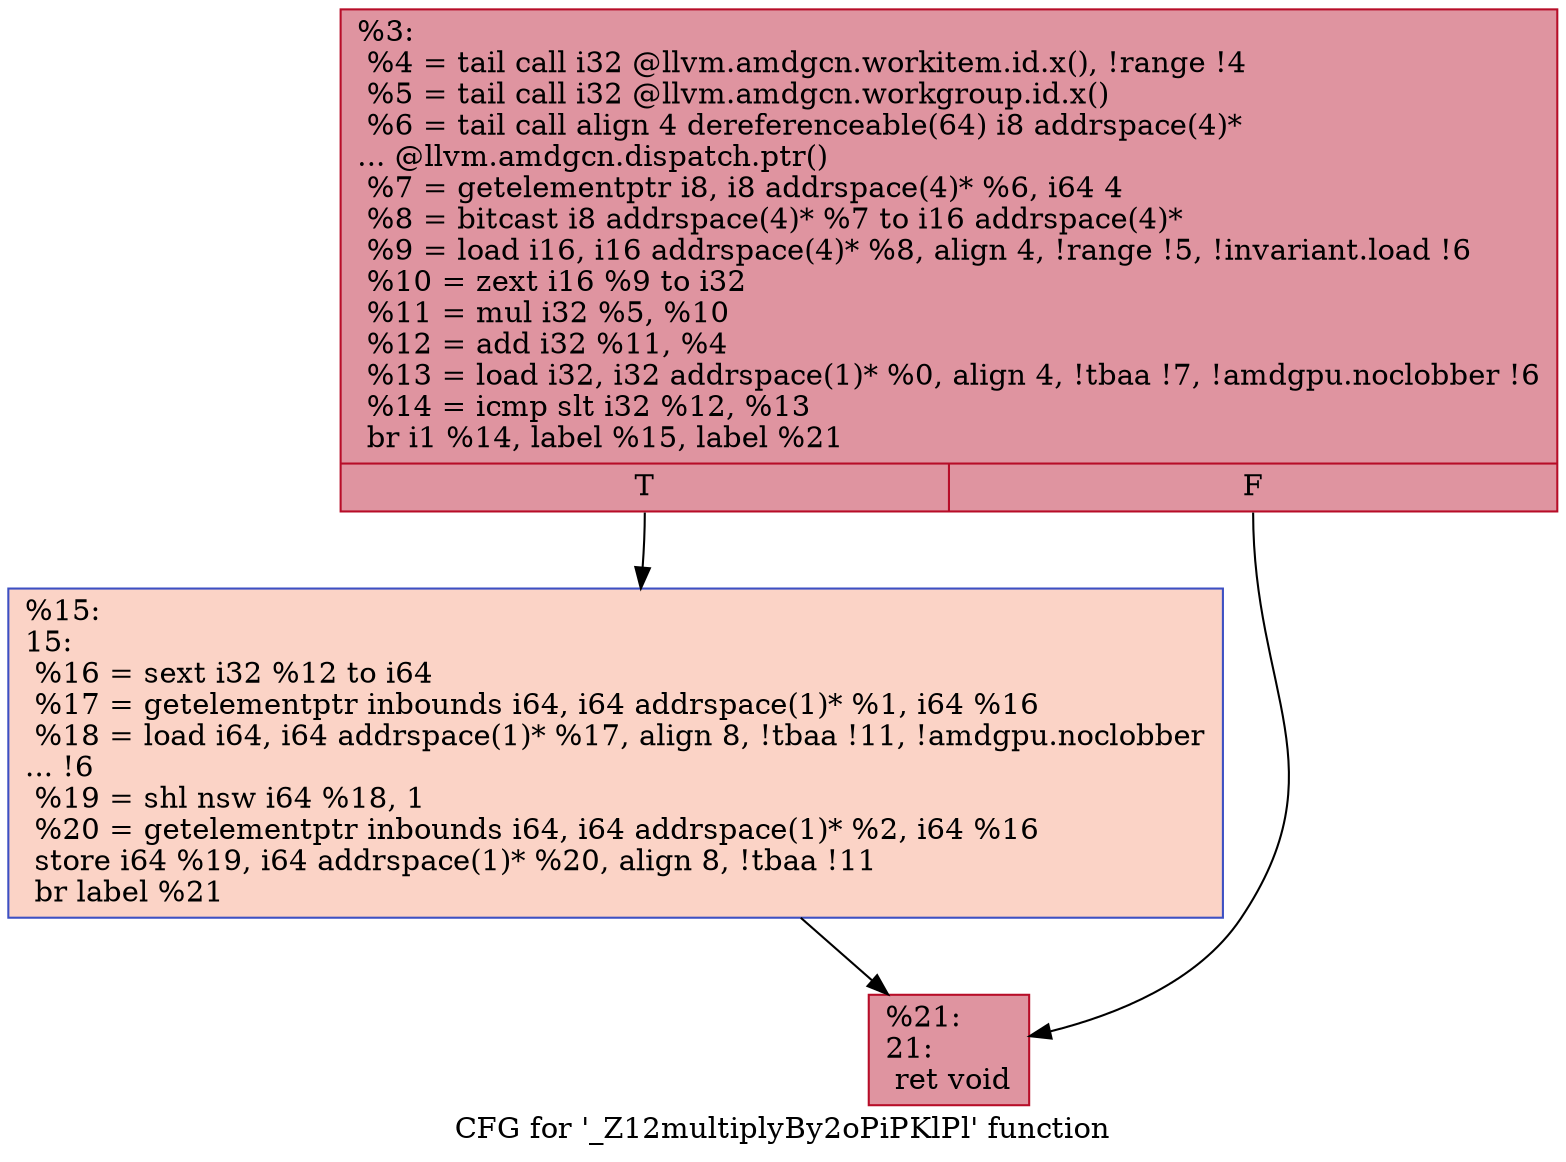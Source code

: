 digraph "CFG for '_Z12multiplyBy2oPiPKlPl' function" {
	label="CFG for '_Z12multiplyBy2oPiPKlPl' function";

	Node0x484d0a0 [shape=record,color="#b70d28ff", style=filled, fillcolor="#b70d2870",label="{%3:\l  %4 = tail call i32 @llvm.amdgcn.workitem.id.x(), !range !4\l  %5 = tail call i32 @llvm.amdgcn.workgroup.id.x()\l  %6 = tail call align 4 dereferenceable(64) i8 addrspace(4)*\l... @llvm.amdgcn.dispatch.ptr()\l  %7 = getelementptr i8, i8 addrspace(4)* %6, i64 4\l  %8 = bitcast i8 addrspace(4)* %7 to i16 addrspace(4)*\l  %9 = load i16, i16 addrspace(4)* %8, align 4, !range !5, !invariant.load !6\l  %10 = zext i16 %9 to i32\l  %11 = mul i32 %5, %10\l  %12 = add i32 %11, %4\l  %13 = load i32, i32 addrspace(1)* %0, align 4, !tbaa !7, !amdgpu.noclobber !6\l  %14 = icmp slt i32 %12, %13\l  br i1 %14, label %15, label %21\l|{<s0>T|<s1>F}}"];
	Node0x484d0a0:s0 -> Node0x484f7f0;
	Node0x484d0a0:s1 -> Node0x484f880;
	Node0x484f7f0 [shape=record,color="#3d50c3ff", style=filled, fillcolor="#f59c7d70",label="{%15:\l15:                                               \l  %16 = sext i32 %12 to i64\l  %17 = getelementptr inbounds i64, i64 addrspace(1)* %1, i64 %16\l  %18 = load i64, i64 addrspace(1)* %17, align 8, !tbaa !11, !amdgpu.noclobber\l... !6\l  %19 = shl nsw i64 %18, 1\l  %20 = getelementptr inbounds i64, i64 addrspace(1)* %2, i64 %16\l  store i64 %19, i64 addrspace(1)* %20, align 8, !tbaa !11\l  br label %21\l}"];
	Node0x484f7f0 -> Node0x484f880;
	Node0x484f880 [shape=record,color="#b70d28ff", style=filled, fillcolor="#b70d2870",label="{%21:\l21:                                               \l  ret void\l}"];
}

